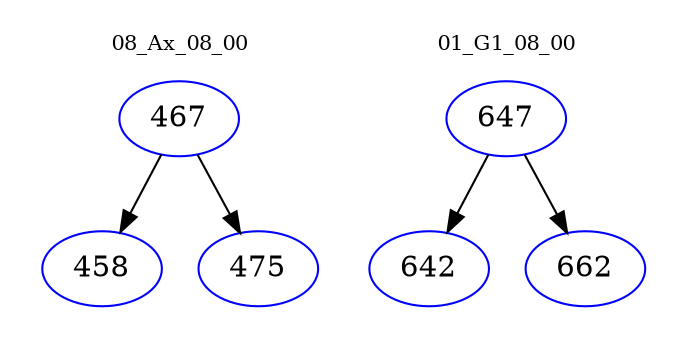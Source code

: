 digraph{
subgraph cluster_0 {
color = white
label = "08_Ax_08_00";
fontsize=10;
T0_467 [label="467", color="blue"]
T0_467 -> T0_458 [color="black"]
T0_458 [label="458", color="blue"]
T0_467 -> T0_475 [color="black"]
T0_475 [label="475", color="blue"]
}
subgraph cluster_1 {
color = white
label = "01_G1_08_00";
fontsize=10;
T1_647 [label="647", color="blue"]
T1_647 -> T1_642 [color="black"]
T1_642 [label="642", color="blue"]
T1_647 -> T1_662 [color="black"]
T1_662 [label="662", color="blue"]
}
}
